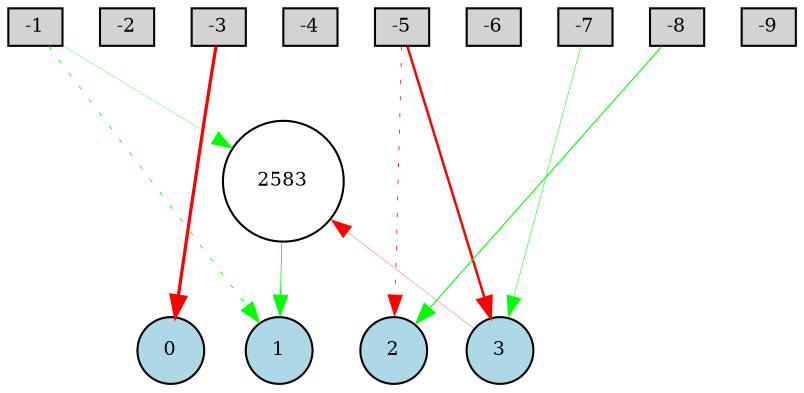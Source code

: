 digraph {
	node [fontsize=9 height=0.2 shape=circle width=0.2]
	subgraph inputs {
		node [shape=box style=filled]
		rank=source
		-1 [fillcolor=lightgray]
		-2 [fillcolor=lightgray]
		-1 -> -2 [style=invis]
		-3 [fillcolor=lightgray]
		-2 -> -3 [style=invis]
		-4 [fillcolor=lightgray]
		-3 -> -4 [style=invis]
		-5 [fillcolor=lightgray]
		-4 -> -5 [style=invis]
		-6 [fillcolor=lightgray]
		-5 -> -6 [style=invis]
		-7 [fillcolor=lightgray]
		-6 -> -7 [style=invis]
		-8 [fillcolor=lightgray]
		-7 -> -8 [style=invis]
		-9 [fillcolor=lightgray]
		-8 -> -9 [style=invis]
	}
	subgraph outputs {
		node [style=filled]
		rank=sink
		0 [fillcolor=lightblue fontsize=9 height=0.2 shape=circle width=0.2]
		1 [fillcolor=lightblue fontsize=9 height=0.2 shape=circle width=0.2]
		0 -> 1 [style=invis]
		2 [fillcolor=lightblue fontsize=9 height=0.2 shape=circle width=0.2]
		1 -> 2 [style=invis]
		3 [fillcolor=lightblue fontsize=9 height=0.2 shape=circle width=0.2]
		2 -> 3 [style=invis]
	}
	2583 [fillcolor=white style=filled]
	-7 -> 3 [color=green penwidth=0.2615489628476225 style=solid]
	-8 -> 2 [color=green penwidth=0.5203362908084527 style=solid]
	-3 -> 0 [color=red penwidth=1.5551927099936036 style=solid]
	-1 -> 1 [color=green penwidth=0.43119406574789554 style=dotted]
	-5 -> 3 [color=red penwidth=1.189428021558374 style=solid]
	-5 -> 2 [color=red penwidth=0.3810559895820619 style=dotted]
	-1 -> 2583 [color=green penwidth=0.16171464467517555 style=solid]
	2583 -> 1 [color=green penwidth=0.41887339583976013 style=solid]
	3 -> 2583 [color=red penwidth=0.13413185452747534 style=solid]
}

